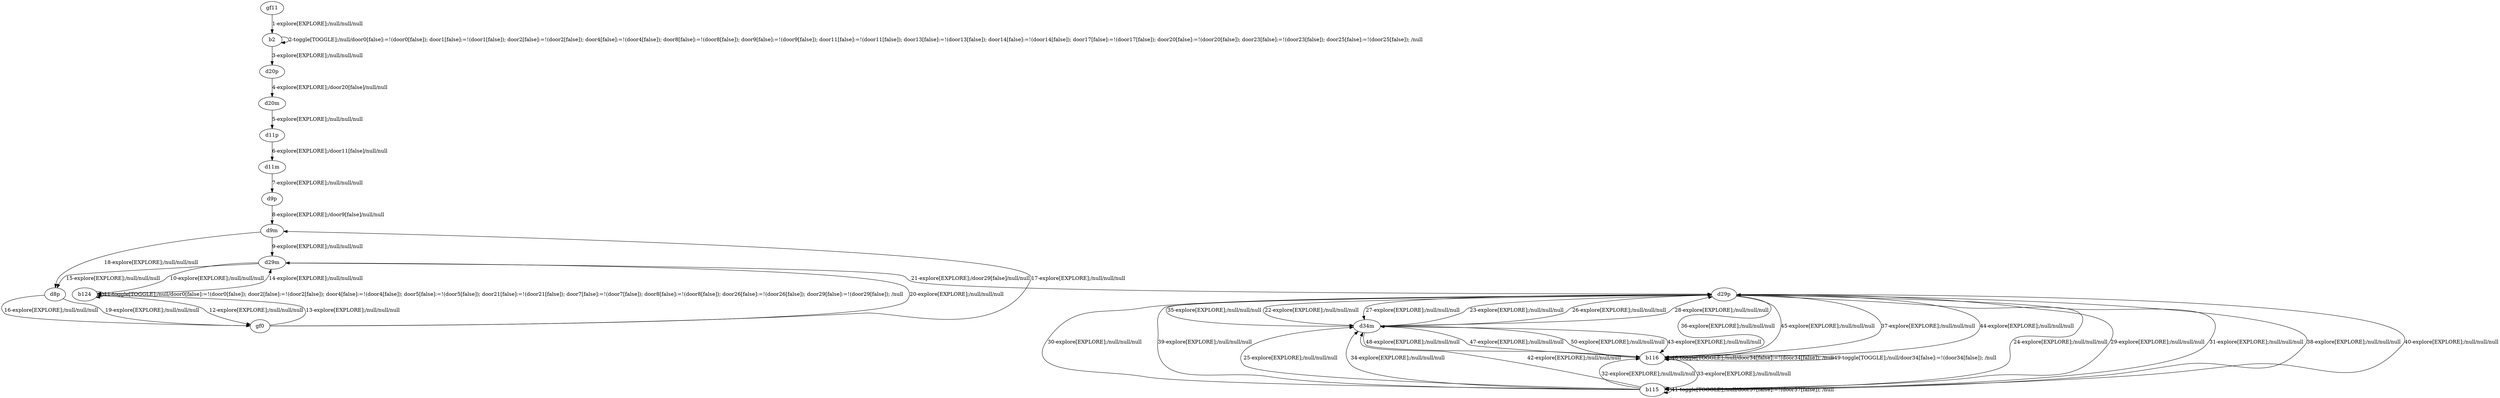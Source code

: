 # Total number of goals covered by this test: 7
# b115 --> d29p
# d34m --> d29p
# b115 --> b115
# d29p --> d34m
# b116 --> b115
# d29p --> b115
# b115 --> d34m

digraph g {
"gf11" -> "b2" [label = "1-explore[EXPLORE];/null/null/null"];
"b2" -> "b2" [label = "2-toggle[TOGGLE];/null/door0[false]:=!(door0[false]); door1[false]:=!(door1[false]); door2[false]:=!(door2[false]); door4[false]:=!(door4[false]); door8[false]:=!(door8[false]); door9[false]:=!(door9[false]); door11[false]:=!(door11[false]); door13[false]:=!(door13[false]); door14[false]:=!(door14[false]); door17[false]:=!(door17[false]); door20[false]:=!(door20[false]); door23[false]:=!(door23[false]); door25[false]:=!(door25[false]); /null"];
"b2" -> "d20p" [label = "3-explore[EXPLORE];/null/null/null"];
"d20p" -> "d20m" [label = "4-explore[EXPLORE];/door20[false]/null/null"];
"d20m" -> "d11p" [label = "5-explore[EXPLORE];/null/null/null"];
"d11p" -> "d11m" [label = "6-explore[EXPLORE];/door11[false]/null/null"];
"d11m" -> "d9p" [label = "7-explore[EXPLORE];/null/null/null"];
"d9p" -> "d9m" [label = "8-explore[EXPLORE];/door9[false]/null/null"];
"d9m" -> "d29m" [label = "9-explore[EXPLORE];/null/null/null"];
"d29m" -> "b124" [label = "10-explore[EXPLORE];/null/null/null"];
"b124" -> "b124" [label = "11-toggle[TOGGLE];/null/door0[false]:=!(door0[false]); door2[false]:=!(door2[false]); door4[false]:=!(door4[false]); door5[false]:=!(door5[false]); door21[false]:=!(door21[false]); door7[false]:=!(door7[false]); door8[false]:=!(door8[false]); door26[false]:=!(door26[false]); door29[false]:=!(door29[false]); /null"];
"b124" -> "gf0" [label = "12-explore[EXPLORE];/null/null/null"];
"gf0" -> "b124" [label = "13-explore[EXPLORE];/null/null/null"];
"b124" -> "d29m" [label = "14-explore[EXPLORE];/null/null/null"];
"d29m" -> "d8p" [label = "15-explore[EXPLORE];/null/null/null"];
"d8p" -> "gf0" [label = "16-explore[EXPLORE];/null/null/null"];
"gf0" -> "d9m" [label = "17-explore[EXPLORE];/null/null/null"];
"d9m" -> "d8p" [label = "18-explore[EXPLORE];/null/null/null"];
"d8p" -> "gf0" [label = "19-explore[EXPLORE];/null/null/null"];
"gf0" -> "d29m" [label = "20-explore[EXPLORE];/null/null/null"];
"d29m" -> "d29p" [label = "21-explore[EXPLORE];/door29[false]/null/null"];
"d29p" -> "d34m" [label = "22-explore[EXPLORE];/null/null/null"];
"d34m" -> "d29p" [label = "23-explore[EXPLORE];/null/null/null"];
"d29p" -> "b115" [label = "24-explore[EXPLORE];/null/null/null"];
"b115" -> "d34m" [label = "25-explore[EXPLORE];/null/null/null"];
"d34m" -> "d29p" [label = "26-explore[EXPLORE];/null/null/null"];
"d29p" -> "d34m" [label = "27-explore[EXPLORE];/null/null/null"];
"d34m" -> "d29p" [label = "28-explore[EXPLORE];/null/null/null"];
"d29p" -> "b115" [label = "29-explore[EXPLORE];/null/null/null"];
"b115" -> "d29p" [label = "30-explore[EXPLORE];/null/null/null"];
"d29p" -> "b115" [label = "31-explore[EXPLORE];/null/null/null"];
"b115" -> "b116" [label = "32-explore[EXPLORE];/null/null/null"];
"b116" -> "b115" [label = "33-explore[EXPLORE];/null/null/null"];
"b115" -> "d34m" [label = "34-explore[EXPLORE];/null/null/null"];
"d34m" -> "d29p" [label = "35-explore[EXPLORE];/null/null/null"];
"d29p" -> "b116" [label = "36-explore[EXPLORE];/null/null/null"];
"b116" -> "d29p" [label = "37-explore[EXPLORE];/null/null/null"];
"d29p" -> "b115" [label = "38-explore[EXPLORE];/null/null/null"];
"b115" -> "d29p" [label = "39-explore[EXPLORE];/null/null/null"];
"d29p" -> "b115" [label = "40-explore[EXPLORE];/null/null/null"];
"b115" -> "b115" [label = "41-toggle[TOGGLE];/null/door37[false]:=!(door37[false]); /null"];
"b115" -> "d34m" [label = "42-explore[EXPLORE];/null/null/null"];
"d34m" -> "b116" [label = "43-explore[EXPLORE];/null/null/null"];
"b116" -> "d29p" [label = "44-explore[EXPLORE];/null/null/null"];
"d29p" -> "b116" [label = "45-explore[EXPLORE];/null/null/null"];
"b116" -> "b116" [label = "46-toggle[TOGGLE];/null/door34[false]:=!(door34[false]); /null"];
"b116" -> "d34m" [label = "47-explore[EXPLORE];/null/null/null"];
"d34m" -> "b116" [label = "48-explore[EXPLORE];/null/null/null"];
"b116" -> "b116" [label = "49-toggle[TOGGLE];/null/door34[false]:=!(door34[false]); /null"];
"b116" -> "d34m" [label = "50-explore[EXPLORE];/null/null/null"];
}